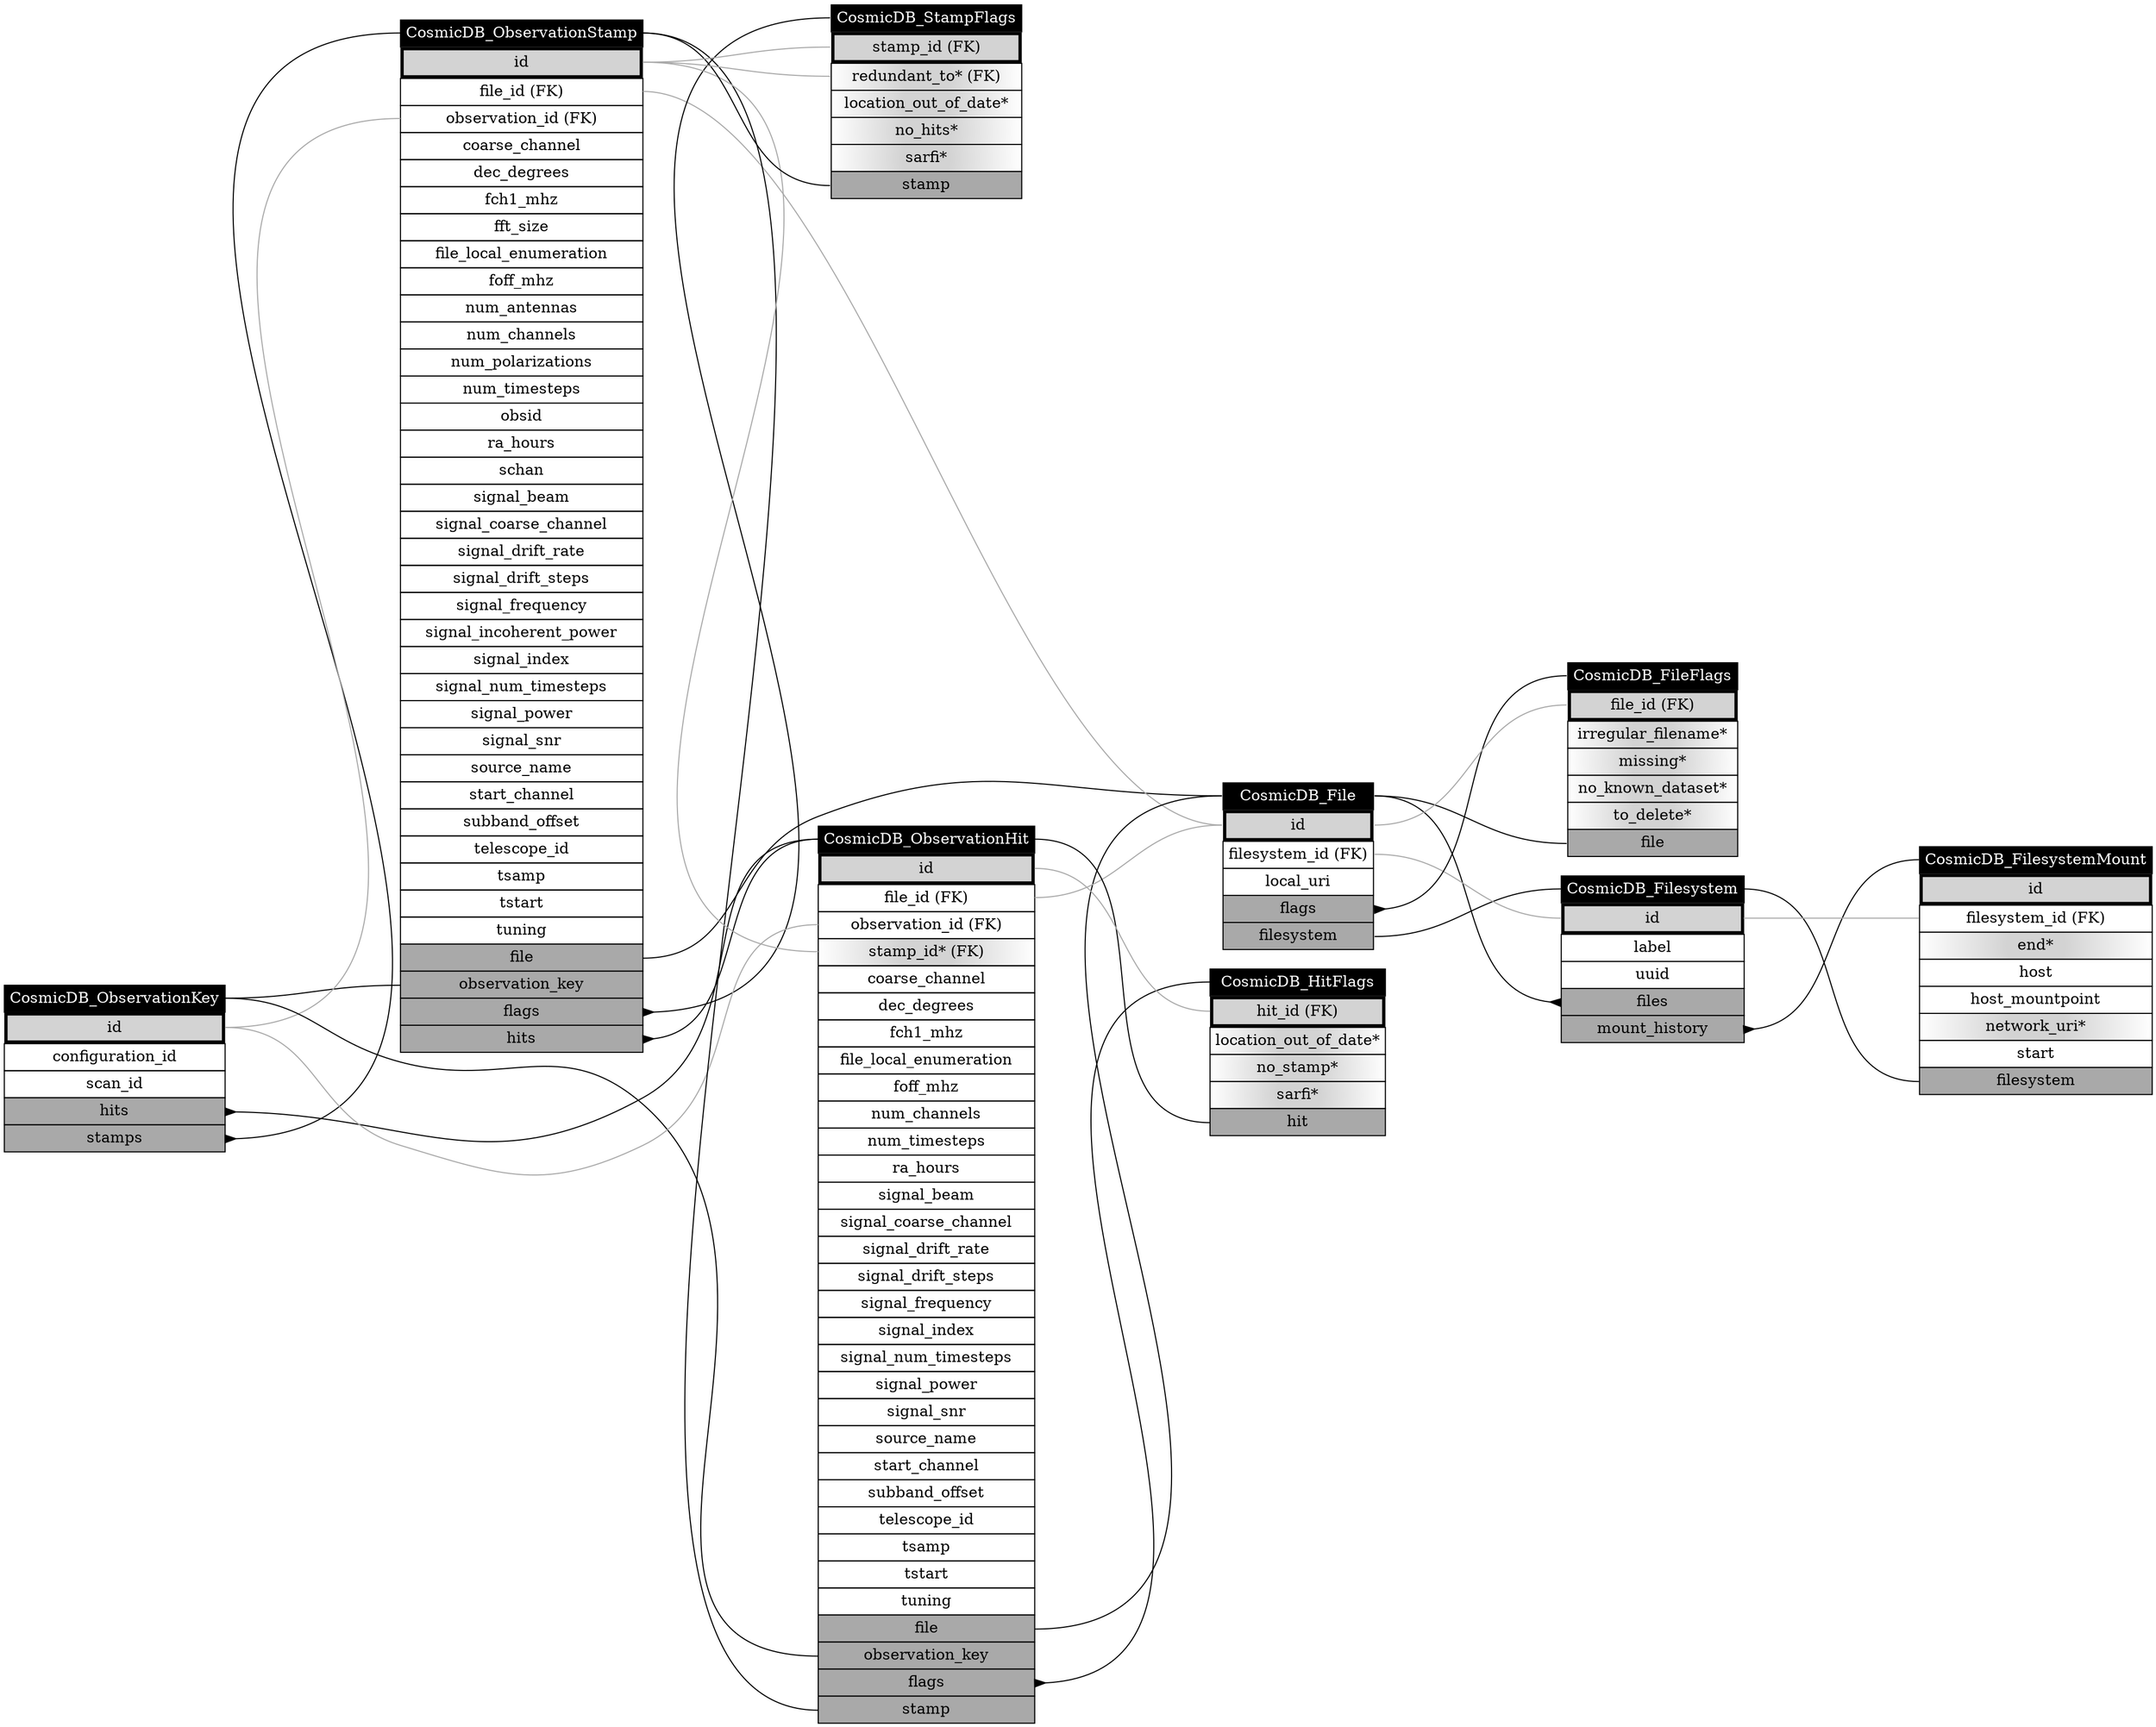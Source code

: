 digraph CosmicDB_Storage {
layout=dot;
rankdir=LR;
ranksep="2.25";
CosmicDB_ObservationKey [label=<<table border="0" cellborder="1" cellspacing="0" cellpadding="4">
	<tr><td bgcolor="black" port="class"><font color="white">CosmicDB_ObservationKey</font></td></tr>
	<tr><td port="pk" bgcolor="lightgrey" border="3">id</td></tr>
	<tr><td port="configuration_id">configuration_id</td></tr>
	<tr><td port="scan_id">scan_id</td></tr>
	<tr><td bgcolor="darkgrey" port="hits">hits</td></tr>
	<tr><td bgcolor="darkgrey" port="stamps">stamps</td></tr>
</table>>, shape=plain];
CosmicDB_Filesystem [label=<<table border="0" cellborder="1" cellspacing="0" cellpadding="4">
	<tr><td bgcolor="black" port="class"><font color="white">CosmicDB_Filesystem</font></td></tr>
	<tr><td port="pk" bgcolor="lightgrey" border="3">id</td></tr>
	<tr><td port="label">label</td></tr>
	<tr><td port="uuid">uuid</td></tr>
	<tr><td bgcolor="darkgrey" port="files">files</td></tr>
	<tr><td bgcolor="darkgrey" port="mount_history">mount_history</td></tr>
</table>>, shape=plain];
CosmicDB_FilesystemMount [label=<<table border="0" cellborder="1" cellspacing="0" cellpadding="4">
	<tr><td bgcolor="black" port="class"><font color="white">CosmicDB_FilesystemMount</font></td></tr>
	<tr><td port="pk" bgcolor="lightgrey" border="3">id</td></tr>
	<tr><td port="filesystem_id">filesystem_id (FK)</td></tr>
	<tr><td port="end" bgcolor="lightgrey:white" style="radial">end*</td></tr>
	<tr><td port="host">host</td></tr>
	<tr><td port="host_mountpoint">host_mountpoint</td></tr>
	<tr><td port="network_uri" bgcolor="lightgrey:white" style="radial">network_uri*</td></tr>
	<tr><td port="start">start</td></tr>
	<tr><td bgcolor="darkgrey" port="filesystem">filesystem</td></tr>
</table>>, shape=plain];
CosmicDB_File [label=<<table border="0" cellborder="1" cellspacing="0" cellpadding="4">
	<tr><td bgcolor="black" port="class"><font color="white">CosmicDB_File</font></td></tr>
	<tr><td port="pk" bgcolor="lightgrey" border="3">id</td></tr>
	<tr><td port="filesystem_id">filesystem_id (FK)</td></tr>
	<tr><td port="local_uri">local_uri</td></tr>
	<tr><td bgcolor="darkgrey" port="flags">flags</td></tr>
	<tr><td bgcolor="darkgrey" port="filesystem">filesystem</td></tr>
</table>>, shape=plain];
CosmicDB_FileFlags [label=<<table border="0" cellborder="1" cellspacing="0" cellpadding="4">
	<tr><td bgcolor="black" port="class"><font color="white">CosmicDB_FileFlags</font></td></tr>
	<tr><td port="pk" bgcolor="lightgrey" border="3">file_id (FK)</td></tr>
	<tr><td port="irregular_filename" bgcolor="lightgrey:white" style="radial">irregular_filename*</td></tr>
	<tr><td port="missing" bgcolor="lightgrey:white" style="radial">missing*</td></tr>
	<tr><td port="no_known_dataset" bgcolor="lightgrey:white" style="radial">no_known_dataset*</td></tr>
	<tr><td port="to_delete" bgcolor="lightgrey:white" style="radial">to_delete*</td></tr>
	<tr><td bgcolor="darkgrey" port="file">file</td></tr>
</table>>, shape=plain];
CosmicDB_ObservationStamp [label=<<table border="0" cellborder="1" cellspacing="0" cellpadding="4">
	<tr><td bgcolor="black" port="class"><font color="white">CosmicDB_ObservationStamp</font></td></tr>
	<tr><td port="pk" bgcolor="lightgrey" border="3">id</td></tr>
	<tr><td port="file_id">file_id (FK)</td></tr>
	<tr><td port="observation_id">observation_id (FK)</td></tr>
	<tr><td port="coarse_channel">coarse_channel</td></tr>
	<tr><td port="dec_degrees">dec_degrees</td></tr>
	<tr><td port="fch1_mhz">fch1_mhz</td></tr>
	<tr><td port="fft_size">fft_size</td></tr>
	<tr><td port="file_local_enumeration">file_local_enumeration</td></tr>
	<tr><td port="foff_mhz">foff_mhz</td></tr>
	<tr><td port="num_antennas">num_antennas</td></tr>
	<tr><td port="num_channels">num_channels</td></tr>
	<tr><td port="num_polarizations">num_polarizations</td></tr>
	<tr><td port="num_timesteps">num_timesteps</td></tr>
	<tr><td port="obsid">obsid</td></tr>
	<tr><td port="ra_hours">ra_hours</td></tr>
	<tr><td port="schan">schan</td></tr>
	<tr><td port="signal_beam">signal_beam</td></tr>
	<tr><td port="signal_coarse_channel">signal_coarse_channel</td></tr>
	<tr><td port="signal_drift_rate">signal_drift_rate</td></tr>
	<tr><td port="signal_drift_steps">signal_drift_steps</td></tr>
	<tr><td port="signal_frequency">signal_frequency</td></tr>
	<tr><td port="signal_incoherent_power">signal_incoherent_power</td></tr>
	<tr><td port="signal_index">signal_index</td></tr>
	<tr><td port="signal_num_timesteps">signal_num_timesteps</td></tr>
	<tr><td port="signal_power">signal_power</td></tr>
	<tr><td port="signal_snr">signal_snr</td></tr>
	<tr><td port="source_name">source_name</td></tr>
	<tr><td port="start_channel">start_channel</td></tr>
	<tr><td port="subband_offset">subband_offset</td></tr>
	<tr><td port="telescope_id">telescope_id</td></tr>
	<tr><td port="tsamp">tsamp</td></tr>
	<tr><td port="tstart">tstart</td></tr>
	<tr><td port="tuning">tuning</td></tr>
	<tr><td bgcolor="darkgrey" port="file">file</td></tr>
	<tr><td bgcolor="darkgrey" port="observation_key">observation_key</td></tr>
	<tr><td bgcolor="darkgrey" port="flags">flags</td></tr>
	<tr><td bgcolor="darkgrey" port="hits">hits</td></tr>
</table>>, shape=plain];
CosmicDB_ObservationHit [label=<<table border="0" cellborder="1" cellspacing="0" cellpadding="4">
	<tr><td bgcolor="black" port="class"><font color="white">CosmicDB_ObservationHit</font></td></tr>
	<tr><td port="pk" bgcolor="lightgrey" border="3">id</td></tr>
	<tr><td port="file_id">file_id (FK)</td></tr>
	<tr><td port="observation_id">observation_id (FK)</td></tr>
	<tr><td port="stamp_id" bgcolor="lightgrey:white" style="radial">stamp_id* (FK)</td></tr>
	<tr><td port="coarse_channel">coarse_channel</td></tr>
	<tr><td port="dec_degrees">dec_degrees</td></tr>
	<tr><td port="fch1_mhz">fch1_mhz</td></tr>
	<tr><td port="file_local_enumeration">file_local_enumeration</td></tr>
	<tr><td port="foff_mhz">foff_mhz</td></tr>
	<tr><td port="num_channels">num_channels</td></tr>
	<tr><td port="num_timesteps">num_timesteps</td></tr>
	<tr><td port="ra_hours">ra_hours</td></tr>
	<tr><td port="signal_beam">signal_beam</td></tr>
	<tr><td port="signal_coarse_channel">signal_coarse_channel</td></tr>
	<tr><td port="signal_drift_rate">signal_drift_rate</td></tr>
	<tr><td port="signal_drift_steps">signal_drift_steps</td></tr>
	<tr><td port="signal_frequency">signal_frequency</td></tr>
	<tr><td port="signal_index">signal_index</td></tr>
	<tr><td port="signal_num_timesteps">signal_num_timesteps</td></tr>
	<tr><td port="signal_power">signal_power</td></tr>
	<tr><td port="signal_snr">signal_snr</td></tr>
	<tr><td port="source_name">source_name</td></tr>
	<tr><td port="start_channel">start_channel</td></tr>
	<tr><td port="subband_offset">subband_offset</td></tr>
	<tr><td port="telescope_id">telescope_id</td></tr>
	<tr><td port="tsamp">tsamp</td></tr>
	<tr><td port="tstart">tstart</td></tr>
	<tr><td port="tuning">tuning</td></tr>
	<tr><td bgcolor="darkgrey" port="file">file</td></tr>
	<tr><td bgcolor="darkgrey" port="observation_key">observation_key</td></tr>
	<tr><td bgcolor="darkgrey" port="flags">flags</td></tr>
	<tr><td bgcolor="darkgrey" port="stamp">stamp</td></tr>
</table>>, shape=plain];
CosmicDB_HitFlags [label=<<table border="0" cellborder="1" cellspacing="0" cellpadding="4">
	<tr><td bgcolor="black" port="class"><font color="white">CosmicDB_HitFlags</font></td></tr>
	<tr><td port="pk" bgcolor="lightgrey" border="3">hit_id (FK)</td></tr>
	<tr><td port="location_out_of_date" bgcolor="lightgrey:white" style="radial">location_out_of_date*</td></tr>
	<tr><td port="no_stamp" bgcolor="lightgrey:white" style="radial">no_stamp*</td></tr>
	<tr><td port="sarfi" bgcolor="lightgrey:white" style="radial">sarfi*</td></tr>
	<tr><td bgcolor="darkgrey" port="hit">hit</td></tr>
</table>>, shape=plain];
CosmicDB_StampFlags [label=<<table border="0" cellborder="1" cellspacing="0" cellpadding="4">
	<tr><td bgcolor="black" port="class"><font color="white">CosmicDB_StampFlags</font></td></tr>
	<tr><td port="pk" bgcolor="lightgrey" border="3">stamp_id (FK)</td></tr>
	<tr><td port="redundant_to" bgcolor="lightgrey:white" style="radial">redundant_to* (FK)</td></tr>
	<tr><td port="location_out_of_date" bgcolor="lightgrey:white" style="radial">location_out_of_date*</td></tr>
	<tr><td port="no_hits" bgcolor="lightgrey:white" style="radial">no_hits*</td></tr>
	<tr><td port="sarfi" bgcolor="lightgrey:white" style="radial">sarfi*</td></tr>
	<tr><td bgcolor="darkgrey" port="stamp">stamp</td></tr>
</table>>, shape=plain];
CosmicDB_ObservationKey:hits -> CosmicDB_ObservationHit:class  [arrowtail=inv, dir=back];
CosmicDB_ObservationKey:stamps -> CosmicDB_ObservationStamp:class  [arrowtail=inv, dir=back];
CosmicDB_Filesystem:files -> CosmicDB_File:class  [arrowtail=inv, dir=back];
CosmicDB_Filesystem:mount_history -> CosmicDB_FilesystemMount:class  [arrowtail=inv, dir=back];
CosmicDB_FilesystemMount:filesystem -> CosmicDB_Filesystem:class  [arrowtail=none, dir=back];
CosmicDB_File:flags -> CosmicDB_FileFlags:class  [arrowtail=inv, dir=back];
CosmicDB_File:filesystem -> CosmicDB_Filesystem:class  [arrowtail=none, dir=back];
CosmicDB_FileFlags:file -> CosmicDB_File:class  [arrowtail=none, dir=back];
CosmicDB_ObservationStamp:file -> CosmicDB_File:class  [arrowtail=none, dir=back];
CosmicDB_ObservationStamp:observation_key -> CosmicDB_ObservationKey:class  [arrowtail=none, dir=back];
CosmicDB_ObservationStamp:flags -> CosmicDB_StampFlags:class  [arrowtail=inv, dir=back];
CosmicDB_ObservationStamp:hits -> CosmicDB_ObservationHit:class  [arrowtail=inv, dir=back];
CosmicDB_ObservationHit:file -> CosmicDB_File:class  [arrowtail=none, dir=back];
CosmicDB_ObservationHit:observation_key -> CosmicDB_ObservationKey:class  [arrowtail=none, dir=back];
CosmicDB_ObservationHit:flags -> CosmicDB_HitFlags:class  [arrowtail=inv, dir=back];
CosmicDB_ObservationHit:stamp -> CosmicDB_ObservationStamp:class  [arrowtail=none, dir=back];
CosmicDB_HitFlags:hit -> CosmicDB_ObservationHit:class  [arrowtail=none, dir=back];
CosmicDB_StampFlags:stamp -> CosmicDB_ObservationStamp:class  [arrowtail=none, dir=back];
CosmicDB_FilesystemMount:filesystem_id -> CosmicDB_Filesystem:pk  [arrowtail=none, color=darkgrey, dir=back];
CosmicDB_File:filesystem_id -> CosmicDB_Filesystem:pk  [arrowtail=none, color=darkgrey, dir=back];
CosmicDB_FileFlags:pk -> CosmicDB_File:pk  [arrowtail=none, color=darkgrey, dir=back];
CosmicDB_ObservationStamp:file_id -> CosmicDB_File:pk  [arrowtail=none, color=darkgrey, dir=back];
CosmicDB_ObservationStamp:observation_id -> CosmicDB_ObservationKey:pk  [arrowtail=none, color=darkgrey, dir=back];
CosmicDB_ObservationHit:file_id -> CosmicDB_File:pk  [arrowtail=none, color=darkgrey, dir=back];
CosmicDB_ObservationHit:observation_id -> CosmicDB_ObservationKey:pk  [arrowtail=none, color=darkgrey, dir=back];
CosmicDB_ObservationHit:stamp_id -> CosmicDB_ObservationStamp:pk  [arrowtail=none, color=darkgrey, dir=back];
CosmicDB_HitFlags:pk -> CosmicDB_ObservationHit:pk  [arrowtail=none, color=darkgrey, dir=back];
CosmicDB_StampFlags:redundant_to -> CosmicDB_ObservationStamp:pk  [arrowtail=none, color=darkgrey, dir=back];
CosmicDB_StampFlags:pk -> CosmicDB_ObservationStamp:pk  [arrowtail=none, color=darkgrey, dir=back];
}
